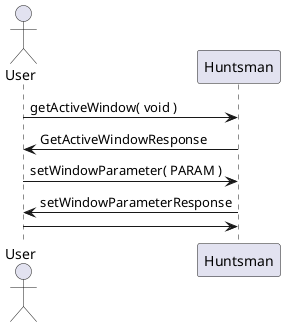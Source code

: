 @startuml

actor User

User -> Huntsman                : getActiveWindow( void )
User <- Huntsman                : GetActiveWindowResponse
User -> Huntsman                : setWindowParameter( PARAM )
User <- Huntsman                : setWindowParameterResponse
User -> Huntsman                :

@enduml